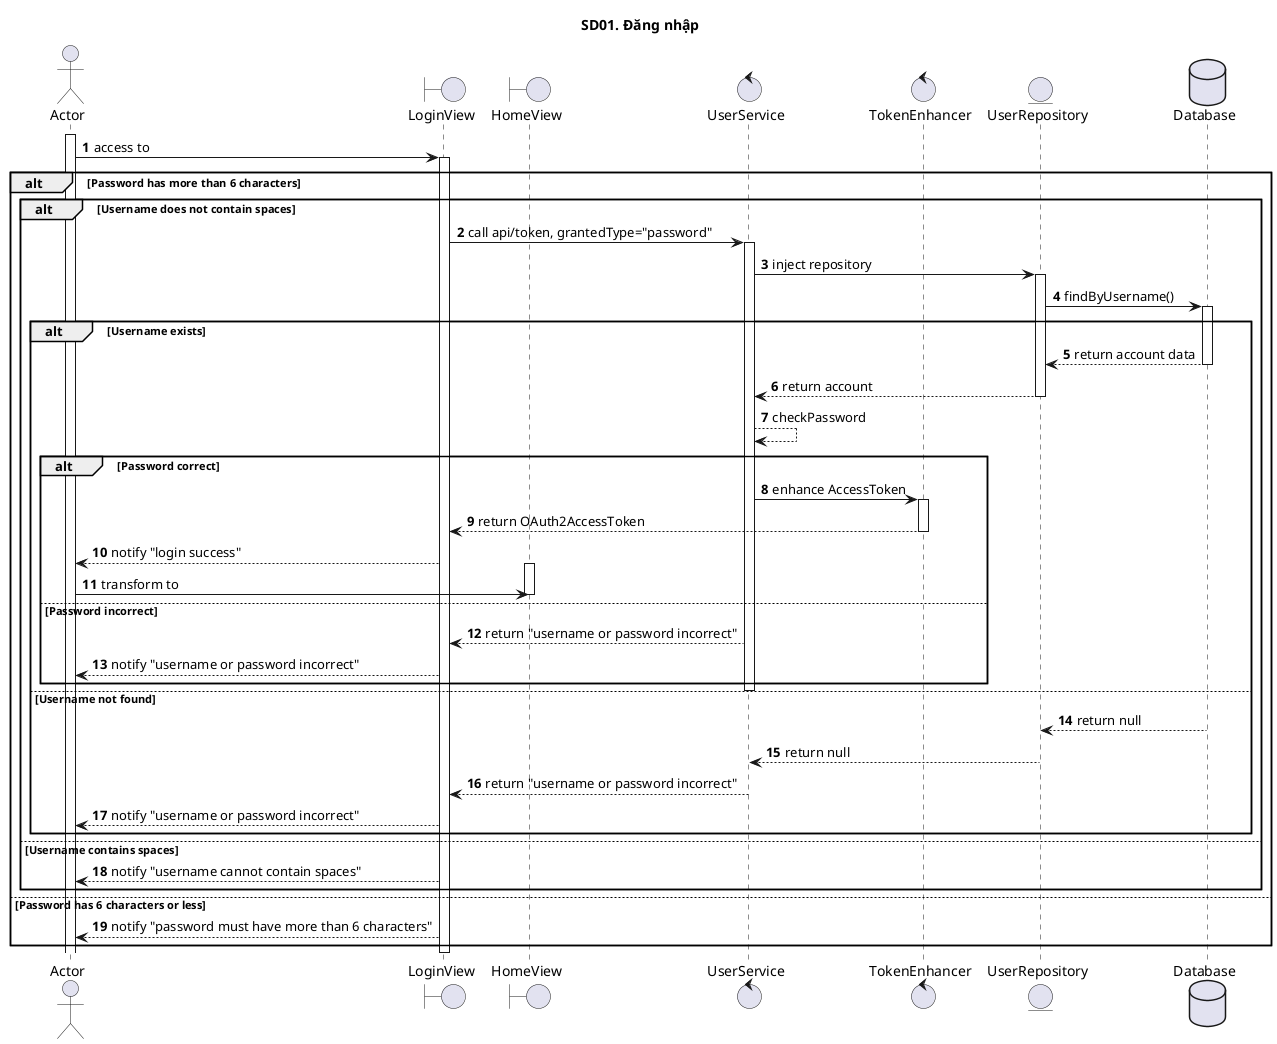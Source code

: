 @startuml SQ
autonumber
title SD01. Đăng nhập
actor "Actor" as actor
boundary "LoginView" as loginView
boundary "HomeView" as homeView
control "UserService" as service
control "TokenEnhancer" as controller
entity "UserRepository" as model
database "Database" as database

activate actor
actor -> loginView : access to
activate loginView

alt Password has more than 6 characters
    alt Username does not contain spaces
        loginView -> service : call api/token, grantedType="password"
        activate service
        service -> model : inject repository
        activate model
        model -> database : findByUsername()
        
        alt Username exists
        activate database
            database --> model: return account data
        deactivate database
        model --> service: return account
        deactivate model

        service --> service: checkPassword
        alt Password correct
            service -> controller: enhance AccessToken
            activate controller
            controller --> loginView: return OAuth2AccessToken
            deactivate controller
            loginView --> actor : notify "login success"
            activate homeView
            actor -> homeView : transform to
            deactivate homeView
        else Password incorrect
            service --> loginView: return "username or password incorrect"
            loginView ---> actor: notify "username or password incorrect"
        end
        deactivate service

        else Username not found
        activate database
            database --> model: return null
        deactivate database
        model --> service: return null
        deactivate model
        service --> loginView: return "username or password incorrect"
        loginView ---> actor: notify "username or password incorrect"
        deactivate service
        end
    else Username contains spaces
        loginView ---> actor: notify "username cannot contain spaces"
    end
else Password has 6 characters or less
    loginView ---> actor: notify "password must have more than 6 characters"
end

deactivate loginView
@enduml
